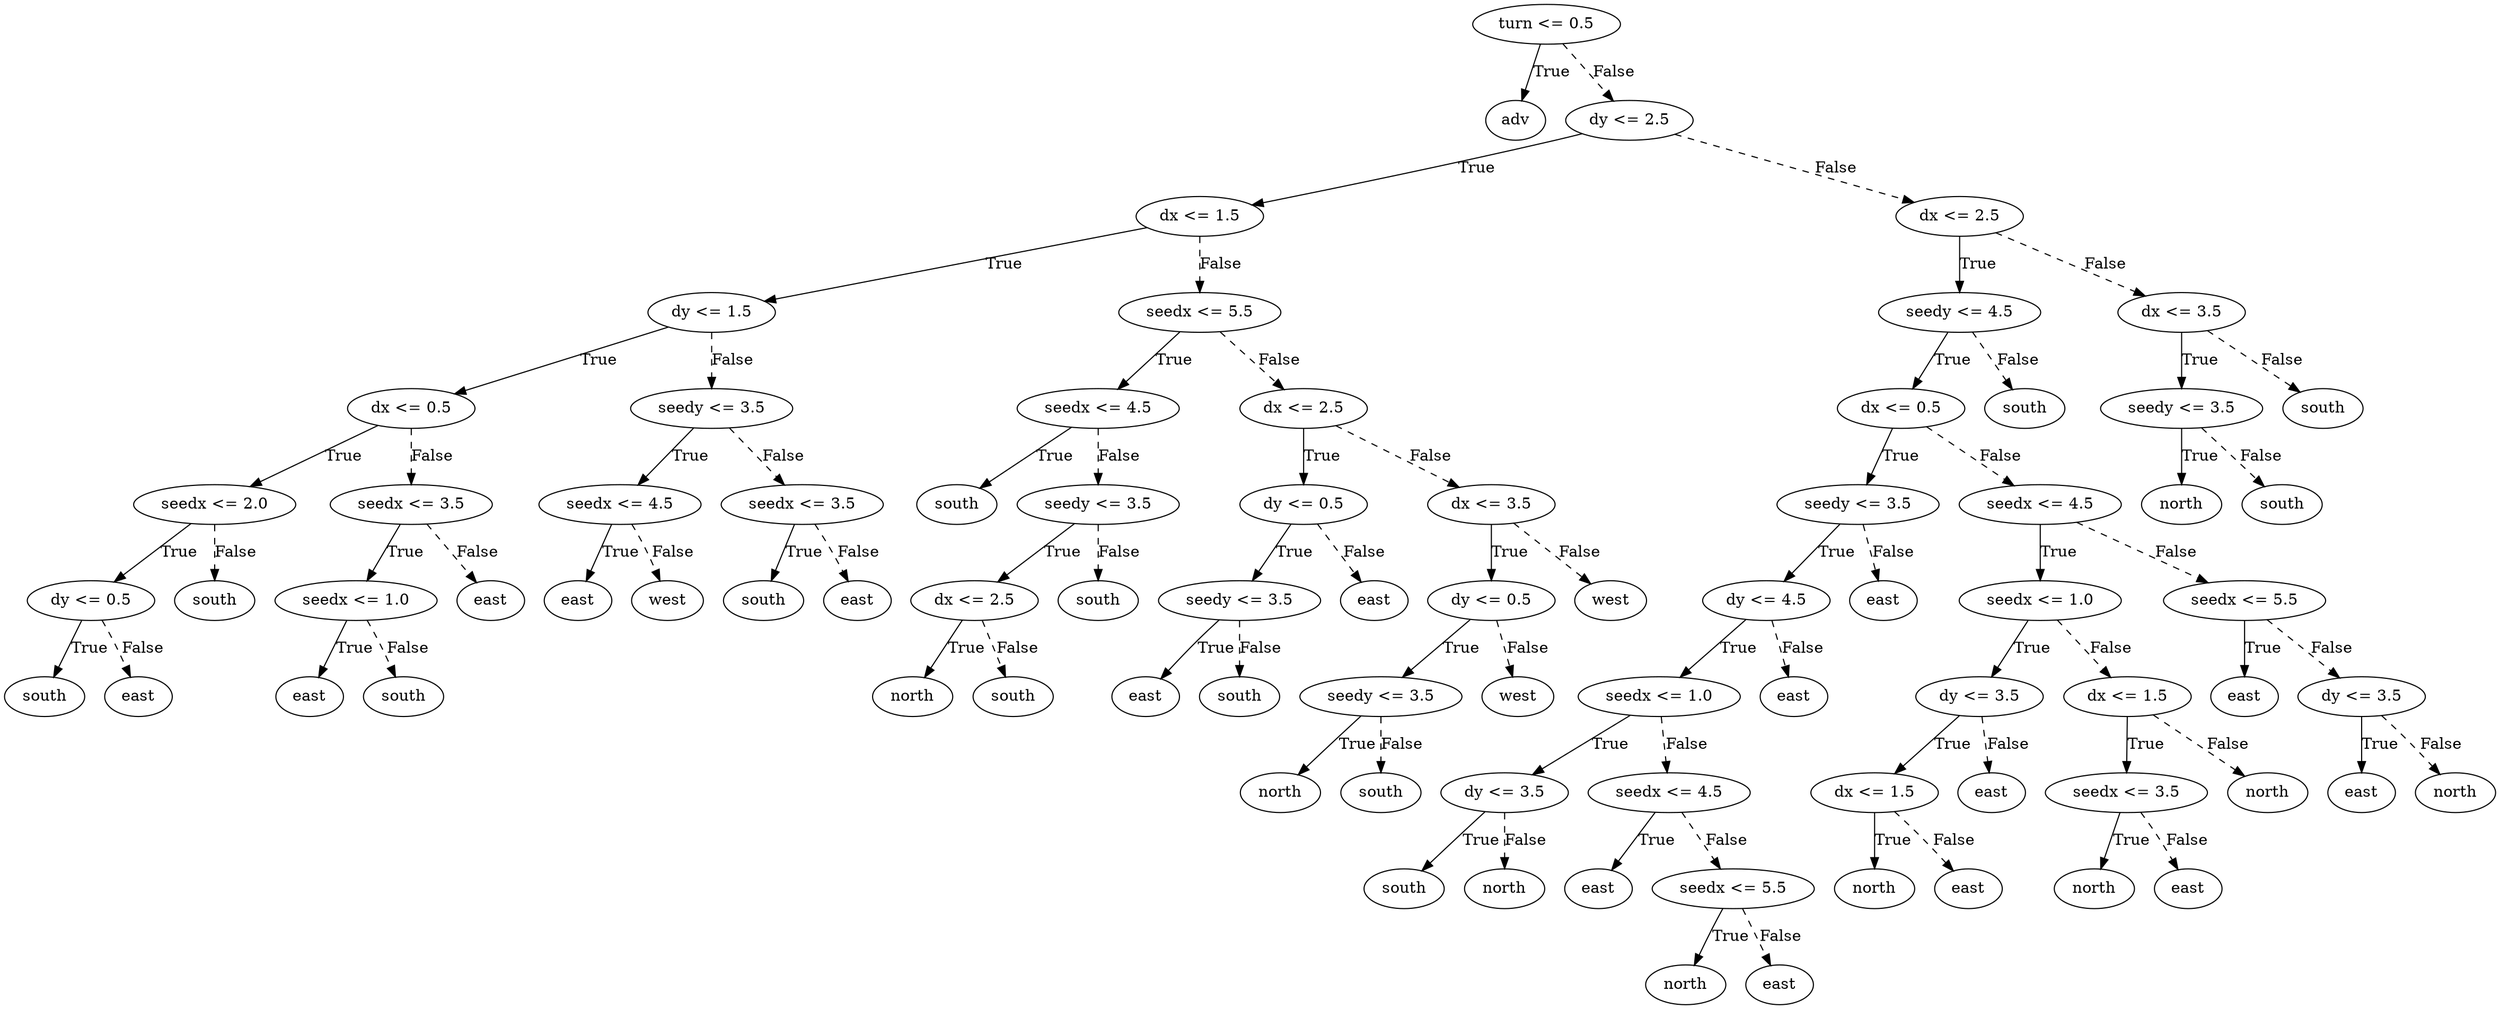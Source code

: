 digraph {
0 [label="turn <= 0.5"];
1 [label="adv"];
0 -> 1 [label="True"];
2 [label="dy <= 2.5"];
3 [label="dx <= 1.5"];
4 [label="dy <= 1.5"];
5 [label="dx <= 0.5"];
6 [label="seedx <= 2.0"];
7 [label="dy <= 0.5"];
8 [label="south"];
7 -> 8 [label="True"];
9 [label="east"];
7 -> 9 [style="dashed", label="False"];
6 -> 7 [label="True"];
10 [label="south"];
6 -> 10 [style="dashed", label="False"];
5 -> 6 [label="True"];
11 [label="seedx <= 3.5"];
12 [label="seedx <= 1.0"];
13 [label="east"];
12 -> 13 [label="True"];
14 [label="south"];
12 -> 14 [style="dashed", label="False"];
11 -> 12 [label="True"];
15 [label="east"];
11 -> 15 [style="dashed", label="False"];
5 -> 11 [style="dashed", label="False"];
4 -> 5 [label="True"];
16 [label="seedy <= 3.5"];
17 [label="seedx <= 4.5"];
18 [label="east"];
17 -> 18 [label="True"];
19 [label="west"];
17 -> 19 [style="dashed", label="False"];
16 -> 17 [label="True"];
20 [label="seedx <= 3.5"];
21 [label="south"];
20 -> 21 [label="True"];
22 [label="east"];
20 -> 22 [style="dashed", label="False"];
16 -> 20 [style="dashed", label="False"];
4 -> 16 [style="dashed", label="False"];
3 -> 4 [label="True"];
23 [label="seedx <= 5.5"];
24 [label="seedx <= 4.5"];
25 [label="south"];
24 -> 25 [label="True"];
26 [label="seedy <= 3.5"];
27 [label="dx <= 2.5"];
28 [label="north"];
27 -> 28 [label="True"];
29 [label="south"];
27 -> 29 [style="dashed", label="False"];
26 -> 27 [label="True"];
30 [label="south"];
26 -> 30 [style="dashed", label="False"];
24 -> 26 [style="dashed", label="False"];
23 -> 24 [label="True"];
31 [label="dx <= 2.5"];
32 [label="dy <= 0.5"];
33 [label="seedy <= 3.5"];
34 [label="east"];
33 -> 34 [label="True"];
35 [label="south"];
33 -> 35 [style="dashed", label="False"];
32 -> 33 [label="True"];
36 [label="east"];
32 -> 36 [style="dashed", label="False"];
31 -> 32 [label="True"];
37 [label="dx <= 3.5"];
38 [label="dy <= 0.5"];
39 [label="seedy <= 3.5"];
40 [label="north"];
39 -> 40 [label="True"];
41 [label="south"];
39 -> 41 [style="dashed", label="False"];
38 -> 39 [label="True"];
42 [label="west"];
38 -> 42 [style="dashed", label="False"];
37 -> 38 [label="True"];
43 [label="west"];
37 -> 43 [style="dashed", label="False"];
31 -> 37 [style="dashed", label="False"];
23 -> 31 [style="dashed", label="False"];
3 -> 23 [style="dashed", label="False"];
2 -> 3 [label="True"];
44 [label="dx <= 2.5"];
45 [label="seedy <= 4.5"];
46 [label="dx <= 0.5"];
47 [label="seedy <= 3.5"];
48 [label="dy <= 4.5"];
49 [label="seedx <= 1.0"];
50 [label="dy <= 3.5"];
51 [label="south"];
50 -> 51 [label="True"];
52 [label="north"];
50 -> 52 [style="dashed", label="False"];
49 -> 50 [label="True"];
53 [label="seedx <= 4.5"];
54 [label="east"];
53 -> 54 [label="True"];
55 [label="seedx <= 5.5"];
56 [label="north"];
55 -> 56 [label="True"];
57 [label="east"];
55 -> 57 [style="dashed", label="False"];
53 -> 55 [style="dashed", label="False"];
49 -> 53 [style="dashed", label="False"];
48 -> 49 [label="True"];
58 [label="east"];
48 -> 58 [style="dashed", label="False"];
47 -> 48 [label="True"];
59 [label="east"];
47 -> 59 [style="dashed", label="False"];
46 -> 47 [label="True"];
60 [label="seedx <= 4.5"];
61 [label="seedx <= 1.0"];
62 [label="dy <= 3.5"];
63 [label="dx <= 1.5"];
64 [label="north"];
63 -> 64 [label="True"];
65 [label="east"];
63 -> 65 [style="dashed", label="False"];
62 -> 63 [label="True"];
66 [label="east"];
62 -> 66 [style="dashed", label="False"];
61 -> 62 [label="True"];
67 [label="dx <= 1.5"];
68 [label="seedx <= 3.5"];
69 [label="north"];
68 -> 69 [label="True"];
70 [label="east"];
68 -> 70 [style="dashed", label="False"];
67 -> 68 [label="True"];
71 [label="north"];
67 -> 71 [style="dashed", label="False"];
61 -> 67 [style="dashed", label="False"];
60 -> 61 [label="True"];
72 [label="seedx <= 5.5"];
73 [label="east"];
72 -> 73 [label="True"];
74 [label="dy <= 3.5"];
75 [label="east"];
74 -> 75 [label="True"];
76 [label="north"];
74 -> 76 [style="dashed", label="False"];
72 -> 74 [style="dashed", label="False"];
60 -> 72 [style="dashed", label="False"];
46 -> 60 [style="dashed", label="False"];
45 -> 46 [label="True"];
77 [label="south"];
45 -> 77 [style="dashed", label="False"];
44 -> 45 [label="True"];
78 [label="dx <= 3.5"];
79 [label="seedy <= 3.5"];
80 [label="north"];
79 -> 80 [label="True"];
81 [label="south"];
79 -> 81 [style="dashed", label="False"];
78 -> 79 [label="True"];
82 [label="south"];
78 -> 82 [style="dashed", label="False"];
44 -> 78 [style="dashed", label="False"];
2 -> 44 [style="dashed", label="False"];
0 -> 2 [style="dashed", label="False"];

}